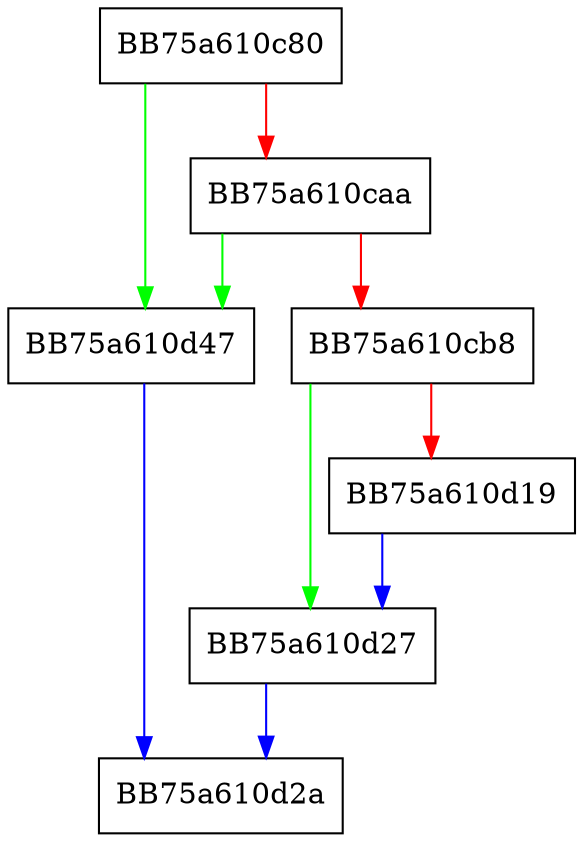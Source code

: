 digraph NTDLL_DLL_ThrdMgr_SaveTEB {
  node [shape="box"];
  graph [splines=ortho];
  BB75a610c80 -> BB75a610d47 [color="green"];
  BB75a610c80 -> BB75a610caa [color="red"];
  BB75a610caa -> BB75a610d47 [color="green"];
  BB75a610caa -> BB75a610cb8 [color="red"];
  BB75a610cb8 -> BB75a610d27 [color="green"];
  BB75a610cb8 -> BB75a610d19 [color="red"];
  BB75a610d19 -> BB75a610d27 [color="blue"];
  BB75a610d27 -> BB75a610d2a [color="blue"];
  BB75a610d47 -> BB75a610d2a [color="blue"];
}